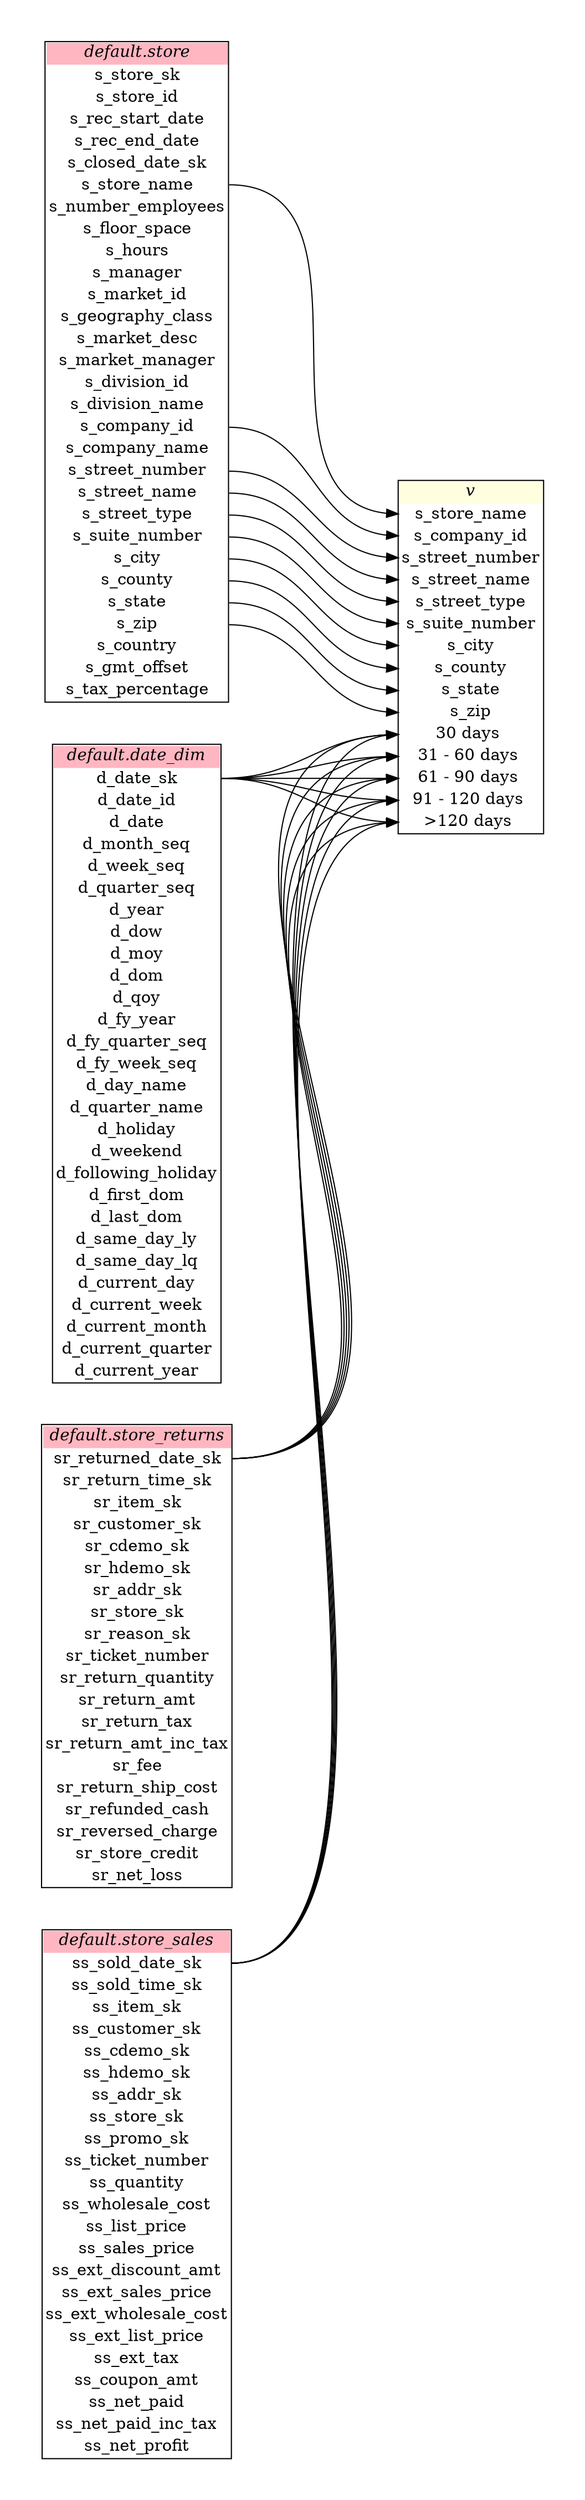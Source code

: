 // Automatically generated by TPCDSFlowTestSuite


digraph {
  graph [pad="0.5", nodesep="0.5", ranksep="2", fontname="Helvetica"];
  node [shape=plain]
  rankdir=LR;

  
"default.date_dim" [label=<
<table border="1" cellborder="0" cellspacing="0">
  <tr><td bgcolor="lightpink" port="nodeName"><i>default.date_dim</i></td></tr>
  <tr><td port="0">d_date_sk</td></tr>
<tr><td port="1">d_date_id</td></tr>
<tr><td port="2">d_date</td></tr>
<tr><td port="3">d_month_seq</td></tr>
<tr><td port="4">d_week_seq</td></tr>
<tr><td port="5">d_quarter_seq</td></tr>
<tr><td port="6">d_year</td></tr>
<tr><td port="7">d_dow</td></tr>
<tr><td port="8">d_moy</td></tr>
<tr><td port="9">d_dom</td></tr>
<tr><td port="10">d_qoy</td></tr>
<tr><td port="11">d_fy_year</td></tr>
<tr><td port="12">d_fy_quarter_seq</td></tr>
<tr><td port="13">d_fy_week_seq</td></tr>
<tr><td port="14">d_day_name</td></tr>
<tr><td port="15">d_quarter_name</td></tr>
<tr><td port="16">d_holiday</td></tr>
<tr><td port="17">d_weekend</td></tr>
<tr><td port="18">d_following_holiday</td></tr>
<tr><td port="19">d_first_dom</td></tr>
<tr><td port="20">d_last_dom</td></tr>
<tr><td port="21">d_same_day_ly</td></tr>
<tr><td port="22">d_same_day_lq</td></tr>
<tr><td port="23">d_current_day</td></tr>
<tr><td port="24">d_current_week</td></tr>
<tr><td port="25">d_current_month</td></tr>
<tr><td port="26">d_current_quarter</td></tr>
<tr><td port="27">d_current_year</td></tr>
</table>>];
     

"default.store" [label=<
<table border="1" cellborder="0" cellspacing="0">
  <tr><td bgcolor="lightpink" port="nodeName"><i>default.store</i></td></tr>
  <tr><td port="0">s_store_sk</td></tr>
<tr><td port="1">s_store_id</td></tr>
<tr><td port="2">s_rec_start_date</td></tr>
<tr><td port="3">s_rec_end_date</td></tr>
<tr><td port="4">s_closed_date_sk</td></tr>
<tr><td port="5">s_store_name</td></tr>
<tr><td port="6">s_number_employees</td></tr>
<tr><td port="7">s_floor_space</td></tr>
<tr><td port="8">s_hours</td></tr>
<tr><td port="9">s_manager</td></tr>
<tr><td port="10">s_market_id</td></tr>
<tr><td port="11">s_geography_class</td></tr>
<tr><td port="12">s_market_desc</td></tr>
<tr><td port="13">s_market_manager</td></tr>
<tr><td port="14">s_division_id</td></tr>
<tr><td port="15">s_division_name</td></tr>
<tr><td port="16">s_company_id</td></tr>
<tr><td port="17">s_company_name</td></tr>
<tr><td port="18">s_street_number</td></tr>
<tr><td port="19">s_street_name</td></tr>
<tr><td port="20">s_street_type</td></tr>
<tr><td port="21">s_suite_number</td></tr>
<tr><td port="22">s_city</td></tr>
<tr><td port="23">s_county</td></tr>
<tr><td port="24">s_state</td></tr>
<tr><td port="25">s_zip</td></tr>
<tr><td port="26">s_country</td></tr>
<tr><td port="27">s_gmt_offset</td></tr>
<tr><td port="28">s_tax_percentage</td></tr>
</table>>];
     

"default.store_returns" [label=<
<table border="1" cellborder="0" cellspacing="0">
  <tr><td bgcolor="lightpink" port="nodeName"><i>default.store_returns</i></td></tr>
  <tr><td port="0">sr_returned_date_sk</td></tr>
<tr><td port="1">sr_return_time_sk</td></tr>
<tr><td port="2">sr_item_sk</td></tr>
<tr><td port="3">sr_customer_sk</td></tr>
<tr><td port="4">sr_cdemo_sk</td></tr>
<tr><td port="5">sr_hdemo_sk</td></tr>
<tr><td port="6">sr_addr_sk</td></tr>
<tr><td port="7">sr_store_sk</td></tr>
<tr><td port="8">sr_reason_sk</td></tr>
<tr><td port="9">sr_ticket_number</td></tr>
<tr><td port="10">sr_return_quantity</td></tr>
<tr><td port="11">sr_return_amt</td></tr>
<tr><td port="12">sr_return_tax</td></tr>
<tr><td port="13">sr_return_amt_inc_tax</td></tr>
<tr><td port="14">sr_fee</td></tr>
<tr><td port="15">sr_return_ship_cost</td></tr>
<tr><td port="16">sr_refunded_cash</td></tr>
<tr><td port="17">sr_reversed_charge</td></tr>
<tr><td port="18">sr_store_credit</td></tr>
<tr><td port="19">sr_net_loss</td></tr>
</table>>];
     

"default.store_sales" [label=<
<table border="1" cellborder="0" cellspacing="0">
  <tr><td bgcolor="lightpink" port="nodeName"><i>default.store_sales</i></td></tr>
  <tr><td port="0">ss_sold_date_sk</td></tr>
<tr><td port="1">ss_sold_time_sk</td></tr>
<tr><td port="2">ss_item_sk</td></tr>
<tr><td port="3">ss_customer_sk</td></tr>
<tr><td port="4">ss_cdemo_sk</td></tr>
<tr><td port="5">ss_hdemo_sk</td></tr>
<tr><td port="6">ss_addr_sk</td></tr>
<tr><td port="7">ss_store_sk</td></tr>
<tr><td port="8">ss_promo_sk</td></tr>
<tr><td port="9">ss_ticket_number</td></tr>
<tr><td port="10">ss_quantity</td></tr>
<tr><td port="11">ss_wholesale_cost</td></tr>
<tr><td port="12">ss_list_price</td></tr>
<tr><td port="13">ss_sales_price</td></tr>
<tr><td port="14">ss_ext_discount_amt</td></tr>
<tr><td port="15">ss_ext_sales_price</td></tr>
<tr><td port="16">ss_ext_wholesale_cost</td></tr>
<tr><td port="17">ss_ext_list_price</td></tr>
<tr><td port="18">ss_ext_tax</td></tr>
<tr><td port="19">ss_coupon_amt</td></tr>
<tr><td port="20">ss_net_paid</td></tr>
<tr><td port="21">ss_net_paid_inc_tax</td></tr>
<tr><td port="22">ss_net_profit</td></tr>
</table>>];
     

"v" [label=<
<table border="1" cellborder="0" cellspacing="0">
  <tr><td bgcolor="lightyellow" port="nodeName"><i>v</i></td></tr>
  <tr><td port="0">s_store_name</td></tr>
<tr><td port="1">s_company_id</td></tr>
<tr><td port="2">s_street_number</td></tr>
<tr><td port="3">s_street_name</td></tr>
<tr><td port="4">s_street_type</td></tr>
<tr><td port="5">s_suite_number</td></tr>
<tr><td port="6">s_city</td></tr>
<tr><td port="7">s_county</td></tr>
<tr><td port="8">s_state</td></tr>
<tr><td port="9">s_zip</td></tr>
<tr><td port="10">30 days </td></tr>
<tr><td port="11">31 - 60 days </td></tr>
<tr><td port="12">61 - 90 days </td></tr>
<tr><td port="13">91 - 120 days </td></tr>
<tr><td port="14">&gt;120 days </td></tr>
</table>>];
     
  "default.date_dim":0 -> v:10
"default.date_dim":0 -> v:11
"default.date_dim":0 -> v:12
"default.date_dim":0 -> v:13
"default.date_dim":0 -> v:14
"default.store":16 -> v:1
"default.store":18 -> v:2
"default.store":19 -> v:3
"default.store":20 -> v:4
"default.store":21 -> v:5
"default.store":22 -> v:6
"default.store":23 -> v:7
"default.store":24 -> v:8
"default.store":25 -> v:9
"default.store":5 -> v:0
"default.store_returns":0 -> v:10
"default.store_returns":0 -> v:11
"default.store_returns":0 -> v:12
"default.store_returns":0 -> v:13
"default.store_returns":0 -> v:14
"default.store_sales":0 -> v:10
"default.store_sales":0 -> v:11
"default.store_sales":0 -> v:12
"default.store_sales":0 -> v:13
"default.store_sales":0 -> v:14
}
       